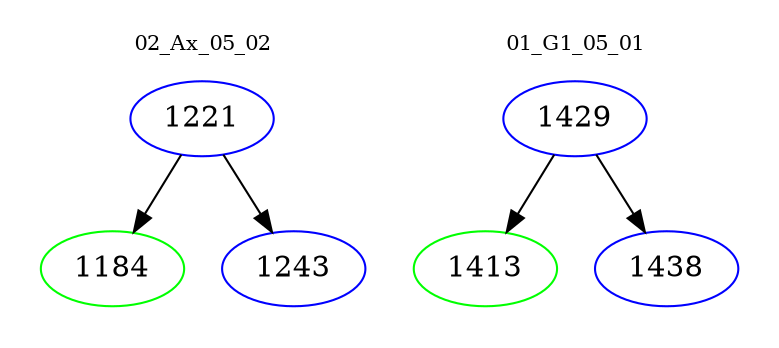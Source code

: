 digraph{
subgraph cluster_0 {
color = white
label = "02_Ax_05_02";
fontsize=10;
T0_1221 [label="1221", color="blue"]
T0_1221 -> T0_1184 [color="black"]
T0_1184 [label="1184", color="green"]
T0_1221 -> T0_1243 [color="black"]
T0_1243 [label="1243", color="blue"]
}
subgraph cluster_1 {
color = white
label = "01_G1_05_01";
fontsize=10;
T1_1429 [label="1429", color="blue"]
T1_1429 -> T1_1413 [color="black"]
T1_1413 [label="1413", color="green"]
T1_1429 -> T1_1438 [color="black"]
T1_1438 [label="1438", color="blue"]
}
}
